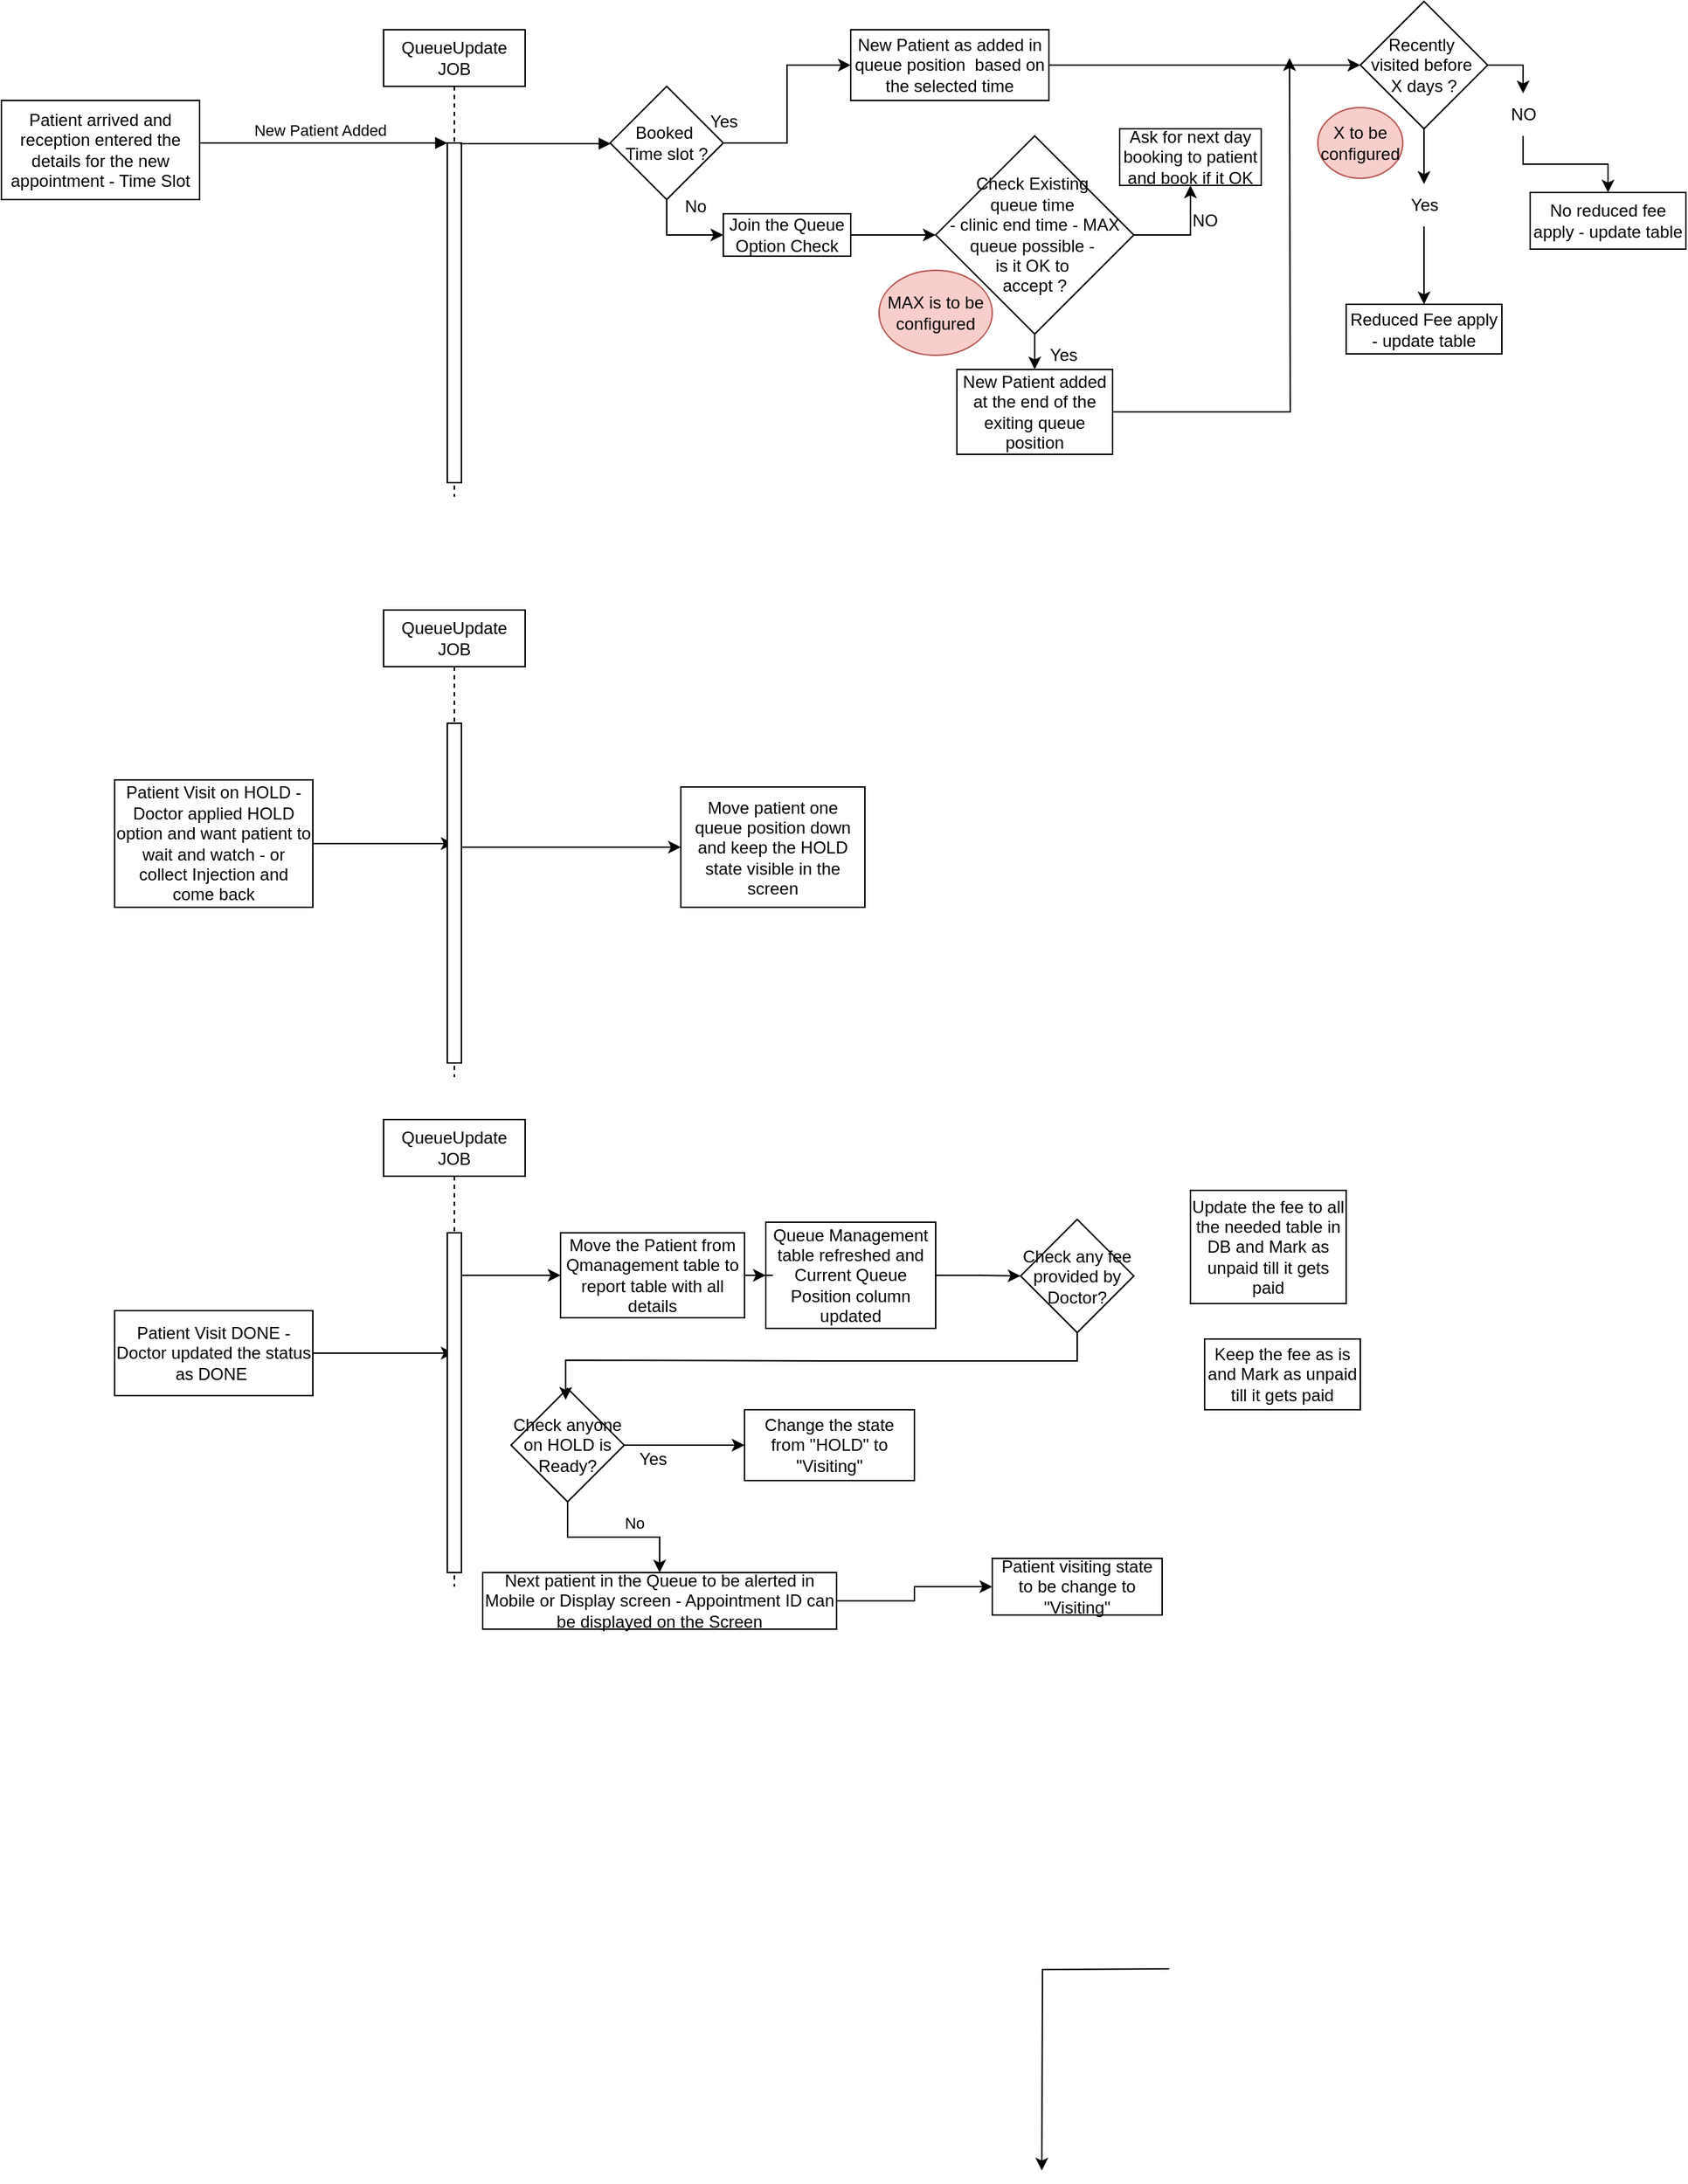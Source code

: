 <mxfile version="24.4.0" type="device">
  <diagram name="Page-1" id="2YBvvXClWsGukQMizWep">
    <mxGraphModel dx="794" dy="492" grid="1" gridSize="10" guides="1" tooltips="1" connect="1" arrows="1" fold="1" page="1" pageScale="1" pageWidth="850" pageHeight="1100" math="0" shadow="0">
      <root>
        <mxCell id="0" />
        <mxCell id="1" parent="0" />
        <mxCell id="aM9ryv3xv72pqoxQDRHE-5" value="QueueUpdate JOB" style="shape=umlLifeline;perimeter=lifelinePerimeter;whiteSpace=wrap;html=1;container=0;dropTarget=0;collapsible=0;recursiveResize=0;outlineConnect=0;portConstraint=eastwest;newEdgeStyle={&quot;edgeStyle&quot;:&quot;elbowEdgeStyle&quot;,&quot;elbow&quot;:&quot;vertical&quot;,&quot;curved&quot;:0,&quot;rounded&quot;:0};" parent="1" vertex="1">
          <mxGeometry x="280" y="50" width="100" height="330" as="geometry" />
        </mxCell>
        <mxCell id="aM9ryv3xv72pqoxQDRHE-6" value="" style="html=1;points=[];perimeter=orthogonalPerimeter;outlineConnect=0;targetShapes=umlLifeline;portConstraint=eastwest;newEdgeStyle={&quot;edgeStyle&quot;:&quot;elbowEdgeStyle&quot;,&quot;elbow&quot;:&quot;vertical&quot;,&quot;curved&quot;:0,&quot;rounded&quot;:0};" parent="aM9ryv3xv72pqoxQDRHE-5" vertex="1">
          <mxGeometry x="45" y="80" width="10" height="240" as="geometry" />
        </mxCell>
        <mxCell id="aM9ryv3xv72pqoxQDRHE-7" value="New Patient Added" style="html=1;verticalAlign=bottom;endArrow=block;edgeStyle=elbowEdgeStyle;elbow=vertical;curved=0;rounded=0;" parent="1" target="aM9ryv3xv72pqoxQDRHE-6" edge="1">
          <mxGeometry relative="1" as="geometry">
            <mxPoint x="150" y="135" as="sourcePoint" />
            <Array as="points">
              <mxPoint x="240" y="130" />
            </Array>
          </mxGeometry>
        </mxCell>
        <mxCell id="jpGWETjx-s4NVu-49unm-1" value="Patient arrived and reception entered the details for the new appointment - Time Slot" style="rounded=0;whiteSpace=wrap;html=1;" vertex="1" parent="1">
          <mxGeometry x="10" y="100" width="140" height="70" as="geometry" />
        </mxCell>
        <mxCell id="jpGWETjx-s4NVu-49unm-2" value="" style="html=1;verticalAlign=bottom;endArrow=block;edgeStyle=elbowEdgeStyle;elbow=vertical;curved=0;rounded=0;" edge="1" parent="1" target="jpGWETjx-s4NVu-49unm-4">
          <mxGeometry relative="1" as="geometry">
            <mxPoint x="334" y="130.5" as="sourcePoint" />
            <Array as="points">
              <mxPoint x="424" y="130.5" />
            </Array>
            <mxPoint x="460" y="140" as="targetPoint" />
          </mxGeometry>
        </mxCell>
        <mxCell id="jpGWETjx-s4NVu-49unm-53" style="edgeStyle=orthogonalEdgeStyle;rounded=0;orthogonalLoop=1;jettySize=auto;html=1;entryX=0;entryY=0.5;entryDx=0;entryDy=0;" edge="1" parent="1" source="jpGWETjx-s4NVu-49unm-3" target="jpGWETjx-s4NVu-49unm-43">
          <mxGeometry relative="1" as="geometry">
            <mxPoint x="960" y="75" as="targetPoint" />
          </mxGeometry>
        </mxCell>
        <mxCell id="jpGWETjx-s4NVu-49unm-3" value="New Patient as added in queue position&amp;nbsp; based on the selected time" style="rounded=0;whiteSpace=wrap;html=1;" vertex="1" parent="1">
          <mxGeometry x="610" y="50" width="140" height="50" as="geometry" />
        </mxCell>
        <mxCell id="jpGWETjx-s4NVu-49unm-5" value="" style="edgeStyle=orthogonalEdgeStyle;rounded=0;orthogonalLoop=1;jettySize=auto;html=1;" edge="1" parent="1" source="jpGWETjx-s4NVu-49unm-4" target="jpGWETjx-s4NVu-49unm-3">
          <mxGeometry relative="1" as="geometry" />
        </mxCell>
        <mxCell id="jpGWETjx-s4NVu-49unm-4" value="Booked&amp;nbsp;&lt;div&gt;Time slot ?&lt;/div&gt;" style="rhombus;whiteSpace=wrap;html=1;" vertex="1" parent="1">
          <mxGeometry x="440" y="90" width="80" height="80" as="geometry" />
        </mxCell>
        <mxCell id="jpGWETjx-s4NVu-49unm-7" value="Yes" style="text;html=1;align=center;verticalAlign=middle;resizable=0;points=[];autosize=1;strokeColor=none;fillColor=none;" vertex="1" parent="1">
          <mxGeometry x="500" y="100" width="40" height="30" as="geometry" />
        </mxCell>
        <mxCell id="jpGWETjx-s4NVu-49unm-9" style="edgeStyle=orthogonalEdgeStyle;rounded=0;orthogonalLoop=1;jettySize=auto;html=1;entryX=0;entryY=0.5;entryDx=0;entryDy=0;exitX=0.5;exitY=1;exitDx=0;exitDy=0;" edge="1" parent="1" source="jpGWETjx-s4NVu-49unm-4" target="jpGWETjx-s4NVu-49unm-12">
          <mxGeometry relative="1" as="geometry">
            <mxPoint x="500" y="190" as="sourcePoint" />
            <mxPoint x="540" y="245" as="targetPoint" />
          </mxGeometry>
        </mxCell>
        <mxCell id="jpGWETjx-s4NVu-49unm-10" value="No" style="text;html=1;align=center;verticalAlign=middle;resizable=0;points=[];autosize=1;strokeColor=none;fillColor=none;" vertex="1" parent="1">
          <mxGeometry x="480" y="160" width="40" height="30" as="geometry" />
        </mxCell>
        <mxCell id="jpGWETjx-s4NVu-49unm-13" value="" style="edgeStyle=orthogonalEdgeStyle;rounded=0;orthogonalLoop=1;jettySize=auto;html=1;entryX=0;entryY=0.5;entryDx=0;entryDy=0;" edge="1" parent="1" source="jpGWETjx-s4NVu-49unm-12" target="jpGWETjx-s4NVu-49unm-17">
          <mxGeometry relative="1" as="geometry">
            <mxPoint x="660" y="195" as="targetPoint" />
          </mxGeometry>
        </mxCell>
        <mxCell id="jpGWETjx-s4NVu-49unm-12" value="Join the Queue Option Check" style="rounded=0;whiteSpace=wrap;html=1;" vertex="1" parent="1">
          <mxGeometry x="520" y="180" width="90" height="30" as="geometry" />
        </mxCell>
        <mxCell id="jpGWETjx-s4NVu-49unm-21" value="" style="edgeStyle=orthogonalEdgeStyle;rounded=0;orthogonalLoop=1;jettySize=auto;html=1;" edge="1" parent="1" source="jpGWETjx-s4NVu-49unm-17" target="jpGWETjx-s4NVu-49unm-19">
          <mxGeometry relative="1" as="geometry" />
        </mxCell>
        <mxCell id="jpGWETjx-s4NVu-49unm-17" value="Check Existing&amp;nbsp;&lt;div&gt;queue time&amp;nbsp;&lt;/div&gt;&lt;div&gt;- clinic&amp;nbsp;&lt;span style=&quot;background-color: initial;&quot;&gt;end time - MAX queue possible -&amp;nbsp;&lt;/span&gt;&lt;/div&gt;&lt;div&gt;is it OK&amp;nbsp;&lt;span style=&quot;background-color: initial;&quot;&gt;to&amp;nbsp;&lt;/span&gt;&lt;/div&gt;&lt;div&gt;&lt;span style=&quot;background-color: initial;&quot;&gt;accept ?&lt;/span&gt;&lt;/div&gt;" style="rhombus;whiteSpace=wrap;html=1;" vertex="1" parent="1">
          <mxGeometry x="670" y="125" width="140" height="140" as="geometry" />
        </mxCell>
        <mxCell id="jpGWETjx-s4NVu-49unm-51" style="edgeStyle=orthogonalEdgeStyle;rounded=0;orthogonalLoop=1;jettySize=auto;html=1;exitX=1;exitY=0.5;exitDx=0;exitDy=0;" edge="1" parent="1" source="jpGWETjx-s4NVu-49unm-19">
          <mxGeometry relative="1" as="geometry">
            <mxPoint x="510" y="225" as="sourcePoint" />
            <mxPoint x="920" y="70" as="targetPoint" />
          </mxGeometry>
        </mxCell>
        <mxCell id="jpGWETjx-s4NVu-49unm-19" value="New Patient added at the end of the exiting queue position" style="rounded=0;whiteSpace=wrap;html=1;" vertex="1" parent="1">
          <mxGeometry x="685" y="290" width="110" height="60" as="geometry" />
        </mxCell>
        <mxCell id="jpGWETjx-s4NVu-49unm-22" value="Yes" style="text;html=1;align=center;verticalAlign=middle;resizable=0;points=[];autosize=1;strokeColor=none;fillColor=none;" vertex="1" parent="1">
          <mxGeometry x="740" y="265" width="40" height="30" as="geometry" />
        </mxCell>
        <mxCell id="jpGWETjx-s4NVu-49unm-23" value="Ask for next day booking to patient and book if it OK" style="rounded=0;whiteSpace=wrap;html=1;" vertex="1" parent="1">
          <mxGeometry x="800" y="120" width="100" height="40" as="geometry" />
        </mxCell>
        <mxCell id="jpGWETjx-s4NVu-49unm-26" value="" style="edgeStyle=orthogonalEdgeStyle;rounded=0;orthogonalLoop=1;jettySize=auto;html=1;entryX=0.5;entryY=1;entryDx=0;entryDy=0;exitX=1;exitY=0.5;exitDx=0;exitDy=0;" edge="1" parent="1" source="jpGWETjx-s4NVu-49unm-17" target="jpGWETjx-s4NVu-49unm-23">
          <mxGeometry relative="1" as="geometry">
            <mxPoint x="810" y="195" as="sourcePoint" />
            <mxPoint x="860" y="200" as="targetPoint" />
          </mxGeometry>
        </mxCell>
        <mxCell id="jpGWETjx-s4NVu-49unm-30" value="NO" style="text;html=1;align=center;verticalAlign=middle;resizable=0;points=[];autosize=1;strokeColor=none;fillColor=none;" vertex="1" parent="1">
          <mxGeometry x="840" y="170" width="40" height="30" as="geometry" />
        </mxCell>
        <mxCell id="jpGWETjx-s4NVu-49unm-36" style="edgeStyle=orthogonalEdgeStyle;rounded=0;orthogonalLoop=1;jettySize=auto;html=1;" edge="1" parent="1" source="jpGWETjx-s4NVu-49unm-31" target="jpGWETjx-s4NVu-49unm-34">
          <mxGeometry relative="1" as="geometry" />
        </mxCell>
        <mxCell id="jpGWETjx-s4NVu-49unm-31" value="Patient Visit on HOLD - Doctor applied HOLD option and want patient to wait and watch - or collect Injection and come back" style="rounded=0;whiteSpace=wrap;html=1;" vertex="1" parent="1">
          <mxGeometry x="90" y="580" width="140" height="90" as="geometry" />
        </mxCell>
        <mxCell id="jpGWETjx-s4NVu-49unm-77" style="edgeStyle=elbowEdgeStyle;rounded=0;orthogonalLoop=1;jettySize=auto;html=1;elbow=vertical;curved=0;entryX=0;entryY=0.5;entryDx=0;entryDy=0;" edge="1" parent="1" source="jpGWETjx-s4NVu-49unm-34" target="jpGWETjx-s4NVu-49unm-76">
          <mxGeometry relative="1" as="geometry" />
        </mxCell>
        <mxCell id="jpGWETjx-s4NVu-49unm-34" value="QueueUpdate JOB" style="shape=umlLifeline;perimeter=lifelinePerimeter;whiteSpace=wrap;html=1;container=0;dropTarget=0;collapsible=0;recursiveResize=0;outlineConnect=0;portConstraint=eastwest;newEdgeStyle={&quot;edgeStyle&quot;:&quot;elbowEdgeStyle&quot;,&quot;elbow&quot;:&quot;vertical&quot;,&quot;curved&quot;:0,&quot;rounded&quot;:0};" vertex="1" parent="1">
          <mxGeometry x="280" y="460" width="100" height="330" as="geometry" />
        </mxCell>
        <mxCell id="jpGWETjx-s4NVu-49unm-35" value="" style="html=1;points=[];perimeter=orthogonalPerimeter;outlineConnect=0;targetShapes=umlLifeline;portConstraint=eastwest;newEdgeStyle={&quot;edgeStyle&quot;:&quot;elbowEdgeStyle&quot;,&quot;elbow&quot;:&quot;vertical&quot;,&quot;curved&quot;:0,&quot;rounded&quot;:0};" vertex="1" parent="jpGWETjx-s4NVu-49unm-34">
          <mxGeometry x="45" y="80" width="10" height="240" as="geometry" />
        </mxCell>
        <mxCell id="jpGWETjx-s4NVu-49unm-103" style="edgeStyle=orthogonalEdgeStyle;rounded=0;orthogonalLoop=1;jettySize=auto;html=1;entryX=0;entryY=0.5;entryDx=0;entryDy=0;" edge="1" parent="1" source="jpGWETjx-s4NVu-49unm-38" target="jpGWETjx-s4NVu-49unm-71">
          <mxGeometry relative="1" as="geometry" />
        </mxCell>
        <mxCell id="jpGWETjx-s4NVu-49unm-38" value="Queue Management table refreshed and Current Queue Position column updated" style="rounded=0;whiteSpace=wrap;html=1;" vertex="1" parent="1">
          <mxGeometry x="550" y="892.5" width="120" height="75" as="geometry" />
        </mxCell>
        <mxCell id="jpGWETjx-s4NVu-49unm-41" style="edgeStyle=orthogonalEdgeStyle;rounded=0;orthogonalLoop=1;jettySize=auto;html=1;entryX=0;entryY=0.5;entryDx=0;entryDy=0;" edge="1" parent="1" source="jpGWETjx-s4NVu-49unm-39" target="jpGWETjx-s4NVu-49unm-38">
          <mxGeometry relative="1" as="geometry" />
        </mxCell>
        <mxCell id="jpGWETjx-s4NVu-49unm-72" style="edgeStyle=orthogonalEdgeStyle;rounded=0;orthogonalLoop=1;jettySize=auto;html=1;entryX=0.5;entryY=0;entryDx=0;entryDy=0;" edge="1" parent="1">
          <mxGeometry relative="1" as="geometry">
            <mxPoint x="835" y="1420" as="sourcePoint" />
            <mxPoint x="745" y="1562.5" as="targetPoint" />
          </mxGeometry>
        </mxCell>
        <mxCell id="jpGWETjx-s4NVu-49unm-39" value="Move the Patient from Qmanagement table to report table with all details" style="rounded=0;whiteSpace=wrap;html=1;" vertex="1" parent="1">
          <mxGeometry x="405" y="900" width="130" height="60" as="geometry" />
        </mxCell>
        <mxCell id="jpGWETjx-s4NVu-49unm-68" style="edgeStyle=orthogonalEdgeStyle;rounded=0;orthogonalLoop=1;jettySize=auto;html=1;entryX=0.5;entryY=0;entryDx=0;entryDy=0;" edge="1" parent="1" source="jpGWETjx-s4NVu-49unm-69" target="jpGWETjx-s4NVu-49unm-66">
          <mxGeometry relative="1" as="geometry" />
        </mxCell>
        <mxCell id="jpGWETjx-s4NVu-49unm-43" value="Recently&amp;nbsp;&lt;div&gt;visited before&amp;nbsp;&lt;div&gt;X days ?&lt;/div&gt;&lt;/div&gt;" style="rhombus;whiteSpace=wrap;html=1;" vertex="1" parent="1">
          <mxGeometry x="970" y="30" width="90" height="90" as="geometry" />
        </mxCell>
        <mxCell id="jpGWETjx-s4NVu-49unm-50" value="MAX is to be configured" style="ellipse;whiteSpace=wrap;html=1;fillColor=#f8cecc;strokeColor=#b85450;" vertex="1" parent="1">
          <mxGeometry x="630" y="220" width="80" height="60" as="geometry" />
        </mxCell>
        <mxCell id="jpGWETjx-s4NVu-49unm-55" value="X to be configured" style="ellipse;whiteSpace=wrap;html=1;fillColor=#f8cecc;strokeColor=#b85450;" vertex="1" parent="1">
          <mxGeometry x="940" y="105" width="60" height="50" as="geometry" />
        </mxCell>
        <mxCell id="jpGWETjx-s4NVu-49unm-59" value="Reduced Fee apply - update table" style="rounded=0;whiteSpace=wrap;html=1;" vertex="1" parent="1">
          <mxGeometry x="960" y="244" width="110" height="35" as="geometry" />
        </mxCell>
        <mxCell id="jpGWETjx-s4NVu-49unm-63" value="" style="edgeStyle=orthogonalEdgeStyle;rounded=0;orthogonalLoop=1;jettySize=auto;html=1;exitX=0.5;exitY=1;exitDx=0;exitDy=0;" edge="1" parent="1" source="jpGWETjx-s4NVu-49unm-43" target="jpGWETjx-s4NVu-49unm-60">
          <mxGeometry relative="1" as="geometry">
            <mxPoint x="1110" y="170" as="targetPoint" />
            <mxPoint x="1060" y="75" as="sourcePoint" />
          </mxGeometry>
        </mxCell>
        <mxCell id="jpGWETjx-s4NVu-49unm-65" style="edgeStyle=orthogonalEdgeStyle;rounded=0;orthogonalLoop=1;jettySize=auto;html=1;entryX=0.5;entryY=0;entryDx=0;entryDy=0;" edge="1" parent="1" source="jpGWETjx-s4NVu-49unm-60" target="jpGWETjx-s4NVu-49unm-59">
          <mxGeometry relative="1" as="geometry" />
        </mxCell>
        <mxCell id="jpGWETjx-s4NVu-49unm-60" value="Yes" style="text;html=1;align=center;verticalAlign=middle;resizable=0;points=[];autosize=1;strokeColor=none;fillColor=none;" vertex="1" parent="1">
          <mxGeometry x="995" y="159" width="40" height="30" as="geometry" />
        </mxCell>
        <mxCell id="jpGWETjx-s4NVu-49unm-66" value="No reduced fee apply - update table" style="whiteSpace=wrap;html=1;" vertex="1" parent="1">
          <mxGeometry x="1090" y="165" width="110" height="40" as="geometry" />
        </mxCell>
        <mxCell id="jpGWETjx-s4NVu-49unm-70" value="" style="edgeStyle=orthogonalEdgeStyle;rounded=0;orthogonalLoop=1;jettySize=auto;html=1;entryX=0.5;entryY=0;entryDx=0;entryDy=0;" edge="1" parent="1" source="jpGWETjx-s4NVu-49unm-43" target="jpGWETjx-s4NVu-49unm-69">
          <mxGeometry relative="1" as="geometry">
            <mxPoint x="1060" y="75" as="sourcePoint" />
            <mxPoint x="1165" y="105" as="targetPoint" />
          </mxGeometry>
        </mxCell>
        <mxCell id="jpGWETjx-s4NVu-49unm-69" value="NO" style="text;html=1;align=center;verticalAlign=middle;resizable=0;points=[];autosize=1;strokeColor=none;fillColor=none;" vertex="1" parent="1">
          <mxGeometry x="1065" y="95" width="40" height="30" as="geometry" />
        </mxCell>
        <mxCell id="jpGWETjx-s4NVu-49unm-71" value="Check any fee provided by Doctor?" style="rhombus;whiteSpace=wrap;html=1;" vertex="1" parent="1">
          <mxGeometry x="730" y="890.5" width="80" height="80" as="geometry" />
        </mxCell>
        <mxCell id="jpGWETjx-s4NVu-49unm-73" value="Update the fee to all the needed table in DB and Mark as unpaid till it gets paid" style="rounded=0;whiteSpace=wrap;html=1;" vertex="1" parent="1">
          <mxGeometry x="850" y="870" width="110" height="80" as="geometry" />
        </mxCell>
        <mxCell id="jpGWETjx-s4NVu-49unm-74" value="Keep the fee as is and Mark as unpaid till it gets paid" style="rounded=0;whiteSpace=wrap;html=1;" vertex="1" parent="1">
          <mxGeometry x="860" y="975" width="110" height="50" as="geometry" />
        </mxCell>
        <mxCell id="jpGWETjx-s4NVu-49unm-76" value="Move patient one queue position down and keep the HOLD state visible in the screen" style="rounded=0;whiteSpace=wrap;html=1;" vertex="1" parent="1">
          <mxGeometry x="490" y="585" width="130" height="85" as="geometry" />
        </mxCell>
        <mxCell id="jpGWETjx-s4NVu-49unm-84" style="edgeStyle=orthogonalEdgeStyle;rounded=0;orthogonalLoop=1;jettySize=auto;html=1;" edge="1" parent="1" source="jpGWETjx-s4NVu-49unm-85" target="jpGWETjx-s4NVu-49unm-87">
          <mxGeometry relative="1" as="geometry">
            <mxPoint x="310" y="980" as="targetPoint" />
          </mxGeometry>
        </mxCell>
        <mxCell id="jpGWETjx-s4NVu-49unm-85" value="Patient Visit DONE - Doctor updated the status as DONE&amp;nbsp;" style="rounded=0;whiteSpace=wrap;html=1;" vertex="1" parent="1">
          <mxGeometry x="90" y="955" width="140" height="60" as="geometry" />
        </mxCell>
        <mxCell id="jpGWETjx-s4NVu-49unm-87" value="QueueUpdate JOB" style="shape=umlLifeline;perimeter=lifelinePerimeter;whiteSpace=wrap;html=1;container=0;dropTarget=0;collapsible=0;recursiveResize=0;outlineConnect=0;portConstraint=eastwest;newEdgeStyle={&quot;edgeStyle&quot;:&quot;elbowEdgeStyle&quot;,&quot;elbow&quot;:&quot;vertical&quot;,&quot;curved&quot;:0,&quot;rounded&quot;:0};" vertex="1" parent="1">
          <mxGeometry x="280" y="820" width="100" height="330" as="geometry" />
        </mxCell>
        <mxCell id="jpGWETjx-s4NVu-49unm-88" value="" style="html=1;points=[];perimeter=orthogonalPerimeter;outlineConnect=0;targetShapes=umlLifeline;portConstraint=eastwest;newEdgeStyle={&quot;edgeStyle&quot;:&quot;elbowEdgeStyle&quot;,&quot;elbow&quot;:&quot;vertical&quot;,&quot;curved&quot;:0,&quot;rounded&quot;:0};" vertex="1" parent="jpGWETjx-s4NVu-49unm-87">
          <mxGeometry x="45" y="80" width="10" height="240" as="geometry" />
        </mxCell>
        <mxCell id="jpGWETjx-s4NVu-49unm-90" style="edgeStyle=elbowEdgeStyle;rounded=0;orthogonalLoop=1;jettySize=auto;html=1;elbow=vertical;curved=0;entryX=0;entryY=0.5;entryDx=0;entryDy=0;" edge="1" parent="1" source="jpGWETjx-s4NVu-49unm-88" target="jpGWETjx-s4NVu-49unm-39">
          <mxGeometry relative="1" as="geometry" />
        </mxCell>
        <mxCell id="jpGWETjx-s4NVu-49unm-94" style="edgeStyle=orthogonalEdgeStyle;rounded=0;orthogonalLoop=1;jettySize=auto;html=1;entryX=0;entryY=0.5;entryDx=0;entryDy=0;" edge="1" parent="1" source="jpGWETjx-s4NVu-49unm-91" target="jpGWETjx-s4NVu-49unm-93">
          <mxGeometry relative="1" as="geometry" />
        </mxCell>
        <mxCell id="jpGWETjx-s4NVu-49unm-97" value="" style="edgeStyle=orthogonalEdgeStyle;rounded=0;orthogonalLoop=1;jettySize=auto;html=1;" edge="1" parent="1" source="jpGWETjx-s4NVu-49unm-91" target="jpGWETjx-s4NVu-49unm-96">
          <mxGeometry relative="1" as="geometry" />
        </mxCell>
        <mxCell id="jpGWETjx-s4NVu-49unm-98" value="No" style="edgeLabel;html=1;align=center;verticalAlign=middle;resizable=0;points=[];" vertex="1" connectable="0" parent="jpGWETjx-s4NVu-49unm-97">
          <mxGeometry x="0.253" y="10" relative="1" as="geometry">
            <mxPoint as="offset" />
          </mxGeometry>
        </mxCell>
        <mxCell id="jpGWETjx-s4NVu-49unm-91" value="Check anyone on HOLD is Ready?" style="rhombus;whiteSpace=wrap;html=1;" vertex="1" parent="1">
          <mxGeometry x="370" y="1010" width="80" height="80" as="geometry" />
        </mxCell>
        <mxCell id="jpGWETjx-s4NVu-49unm-92" style="edgeStyle=orthogonalEdgeStyle;rounded=0;orthogonalLoop=1;jettySize=auto;html=1;entryX=0.483;entryY=0.1;entryDx=0;entryDy=0;entryPerimeter=0;exitX=0.5;exitY=1;exitDx=0;exitDy=0;" edge="1" parent="1" source="jpGWETjx-s4NVu-49unm-71" target="jpGWETjx-s4NVu-49unm-91">
          <mxGeometry relative="1" as="geometry" />
        </mxCell>
        <mxCell id="jpGWETjx-s4NVu-49unm-93" value="Change the state from &quot;HOLD&quot; to &quot;Visiting&quot;" style="rounded=0;whiteSpace=wrap;html=1;" vertex="1" parent="1">
          <mxGeometry x="535" y="1025" width="120" height="50" as="geometry" />
        </mxCell>
        <mxCell id="jpGWETjx-s4NVu-49unm-95" value="Yes" style="text;html=1;align=center;verticalAlign=middle;resizable=0;points=[];autosize=1;strokeColor=none;fillColor=none;" vertex="1" parent="1">
          <mxGeometry x="450" y="1045" width="40" height="30" as="geometry" />
        </mxCell>
        <mxCell id="jpGWETjx-s4NVu-49unm-102" style="edgeStyle=orthogonalEdgeStyle;rounded=0;orthogonalLoop=1;jettySize=auto;html=1;entryX=0;entryY=0.5;entryDx=0;entryDy=0;" edge="1" parent="1" source="jpGWETjx-s4NVu-49unm-96" target="jpGWETjx-s4NVu-49unm-100">
          <mxGeometry relative="1" as="geometry" />
        </mxCell>
        <mxCell id="jpGWETjx-s4NVu-49unm-96" value="Next patient in the Queue to be alerted in Mobile or Display screen - Appointment ID can be displayed on the Screen" style="rounded=0;whiteSpace=wrap;html=1;" vertex="1" parent="1">
          <mxGeometry x="350" y="1140" width="250" height="40" as="geometry" />
        </mxCell>
        <mxCell id="jpGWETjx-s4NVu-49unm-100" value="Patient visiting state to be change to &quot;Visiting&quot;" style="rounded=0;whiteSpace=wrap;html=1;" vertex="1" parent="1">
          <mxGeometry x="710" y="1130" width="120" height="40" as="geometry" />
        </mxCell>
      </root>
    </mxGraphModel>
  </diagram>
</mxfile>
